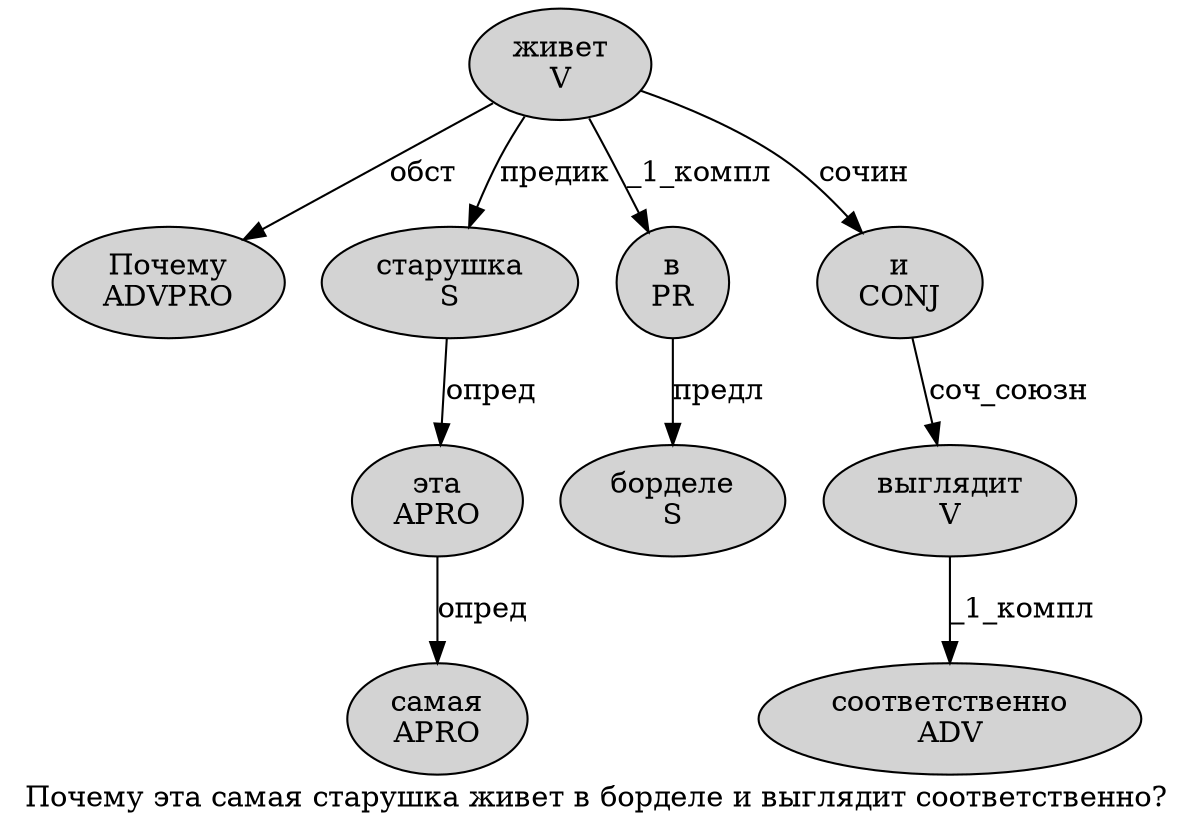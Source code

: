 digraph SENTENCE_3872 {
	graph [label="Почему эта самая старушка живет в борделе и выглядит соответственно?"]
	node [style=filled]
		0 [label="Почему
ADVPRO" color="" fillcolor=lightgray penwidth=1 shape=ellipse]
		1 [label="эта
APRO" color="" fillcolor=lightgray penwidth=1 shape=ellipse]
		2 [label="самая
APRO" color="" fillcolor=lightgray penwidth=1 shape=ellipse]
		3 [label="старушка
S" color="" fillcolor=lightgray penwidth=1 shape=ellipse]
		4 [label="живет
V" color="" fillcolor=lightgray penwidth=1 shape=ellipse]
		5 [label="в
PR" color="" fillcolor=lightgray penwidth=1 shape=ellipse]
		6 [label="борделе
S" color="" fillcolor=lightgray penwidth=1 shape=ellipse]
		7 [label="и
CONJ" color="" fillcolor=lightgray penwidth=1 shape=ellipse]
		8 [label="выглядит
V" color="" fillcolor=lightgray penwidth=1 shape=ellipse]
		9 [label="соответственно
ADV" color="" fillcolor=lightgray penwidth=1 shape=ellipse]
			3 -> 1 [label="опред"]
			7 -> 8 [label="соч_союзн"]
			4 -> 0 [label="обст"]
			4 -> 3 [label="предик"]
			4 -> 5 [label="_1_компл"]
			4 -> 7 [label="сочин"]
			1 -> 2 [label="опред"]
			5 -> 6 [label="предл"]
			8 -> 9 [label="_1_компл"]
}